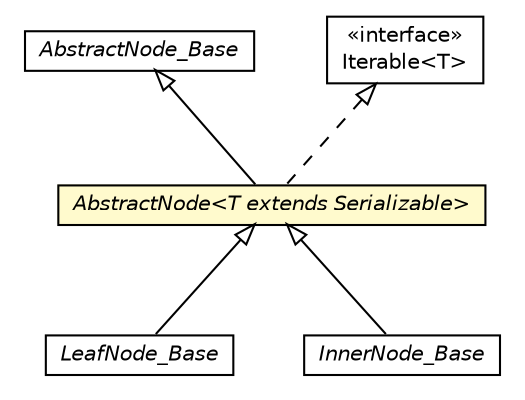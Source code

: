 #!/usr/local/bin/dot
#
# Class diagram 
# Generated by UMLGraph version 5.1 (http://www.umlgraph.org/)
#

digraph G {
	edge [fontname="Helvetica",fontsize=10,labelfontname="Helvetica",labelfontsize=10];
	node [fontname="Helvetica",fontsize=10,shape=plaintext];
	nodesep=0.25;
	ranksep=0.5;
	// pt.ist.fenixframework.adt.bplustree.LeafNode_Base
	c78885 [label=<<table title="pt.ist.fenixframework.adt.bplustree.LeafNode_Base" border="0" cellborder="1" cellspacing="0" cellpadding="2" port="p" href="./LeafNode_Base.html">
		<tr><td><table border="0" cellspacing="0" cellpadding="1">
<tr><td align="center" balign="center"><font face="Helvetica-Oblique"> LeafNode_Base </font></td></tr>
		</table></td></tr>
		</table>>, fontname="Helvetica", fontcolor="black", fontsize=10.0];
	// pt.ist.fenixframework.adt.bplustree.InnerNode_Base
	c78890 [label=<<table title="pt.ist.fenixframework.adt.bplustree.InnerNode_Base" border="0" cellborder="1" cellspacing="0" cellpadding="2" port="p" href="./InnerNode_Base.html">
		<tr><td><table border="0" cellspacing="0" cellpadding="1">
<tr><td align="center" balign="center"><font face="Helvetica-Oblique"> InnerNode_Base </font></td></tr>
		</table></td></tr>
		</table>>, fontname="Helvetica", fontcolor="black", fontsize=10.0];
	// pt.ist.fenixframework.adt.bplustree.AbstractNode_Base
	c78905 [label=<<table title="pt.ist.fenixframework.adt.bplustree.AbstractNode_Base" border="0" cellborder="1" cellspacing="0" cellpadding="2" port="p" href="./AbstractNode_Base.html">
		<tr><td><table border="0" cellspacing="0" cellpadding="1">
<tr><td align="center" balign="center"><font face="Helvetica-Oblique"> AbstractNode_Base </font></td></tr>
		</table></td></tr>
		</table>>, fontname="Helvetica", fontcolor="black", fontsize=10.0];
	// pt.ist.fenixframework.adt.bplustree.AbstractNode<T extends java.io.Serializable>
	c78906 [label=<<table title="pt.ist.fenixframework.adt.bplustree.AbstractNode" border="0" cellborder="1" cellspacing="0" cellpadding="2" port="p" bgcolor="lemonChiffon" href="./AbstractNode.html">
		<tr><td><table border="0" cellspacing="0" cellpadding="1">
<tr><td align="center" balign="center"><font face="Helvetica-Oblique"> AbstractNode&lt;T extends Serializable&gt; </font></td></tr>
		</table></td></tr>
		</table>>, fontname="Helvetica", fontcolor="black", fontsize=10.0];
	//pt.ist.fenixframework.adt.bplustree.LeafNode_Base extends pt.ist.fenixframework.adt.bplustree.AbstractNode
	c78906:p -> c78885:p [dir=back,arrowtail=empty];
	//pt.ist.fenixframework.adt.bplustree.InnerNode_Base extends pt.ist.fenixframework.adt.bplustree.AbstractNode
	c78906:p -> c78890:p [dir=back,arrowtail=empty];
	//pt.ist.fenixframework.adt.bplustree.AbstractNode<T extends java.io.Serializable> extends pt.ist.fenixframework.adt.bplustree.AbstractNode_Base
	c78905:p -> c78906:p [dir=back,arrowtail=empty];
	//pt.ist.fenixframework.adt.bplustree.AbstractNode<T extends java.io.Serializable> implements java.lang.Iterable<T>
	c79099:p -> c78906:p [dir=back,arrowtail=empty,style=dashed];
	// java.lang.Iterable<T>
	c79099 [label=<<table title="java.lang.Iterable" border="0" cellborder="1" cellspacing="0" cellpadding="2" port="p" href="http://java.sun.com/j2se/1.4.2/docs/api/java/lang/Iterable.html">
		<tr><td><table border="0" cellspacing="0" cellpadding="1">
<tr><td align="center" balign="center"> &#171;interface&#187; </td></tr>
<tr><td align="center" balign="center"> Iterable&lt;T&gt; </td></tr>
		</table></td></tr>
		</table>>, fontname="Helvetica", fontcolor="black", fontsize=10.0];
}

